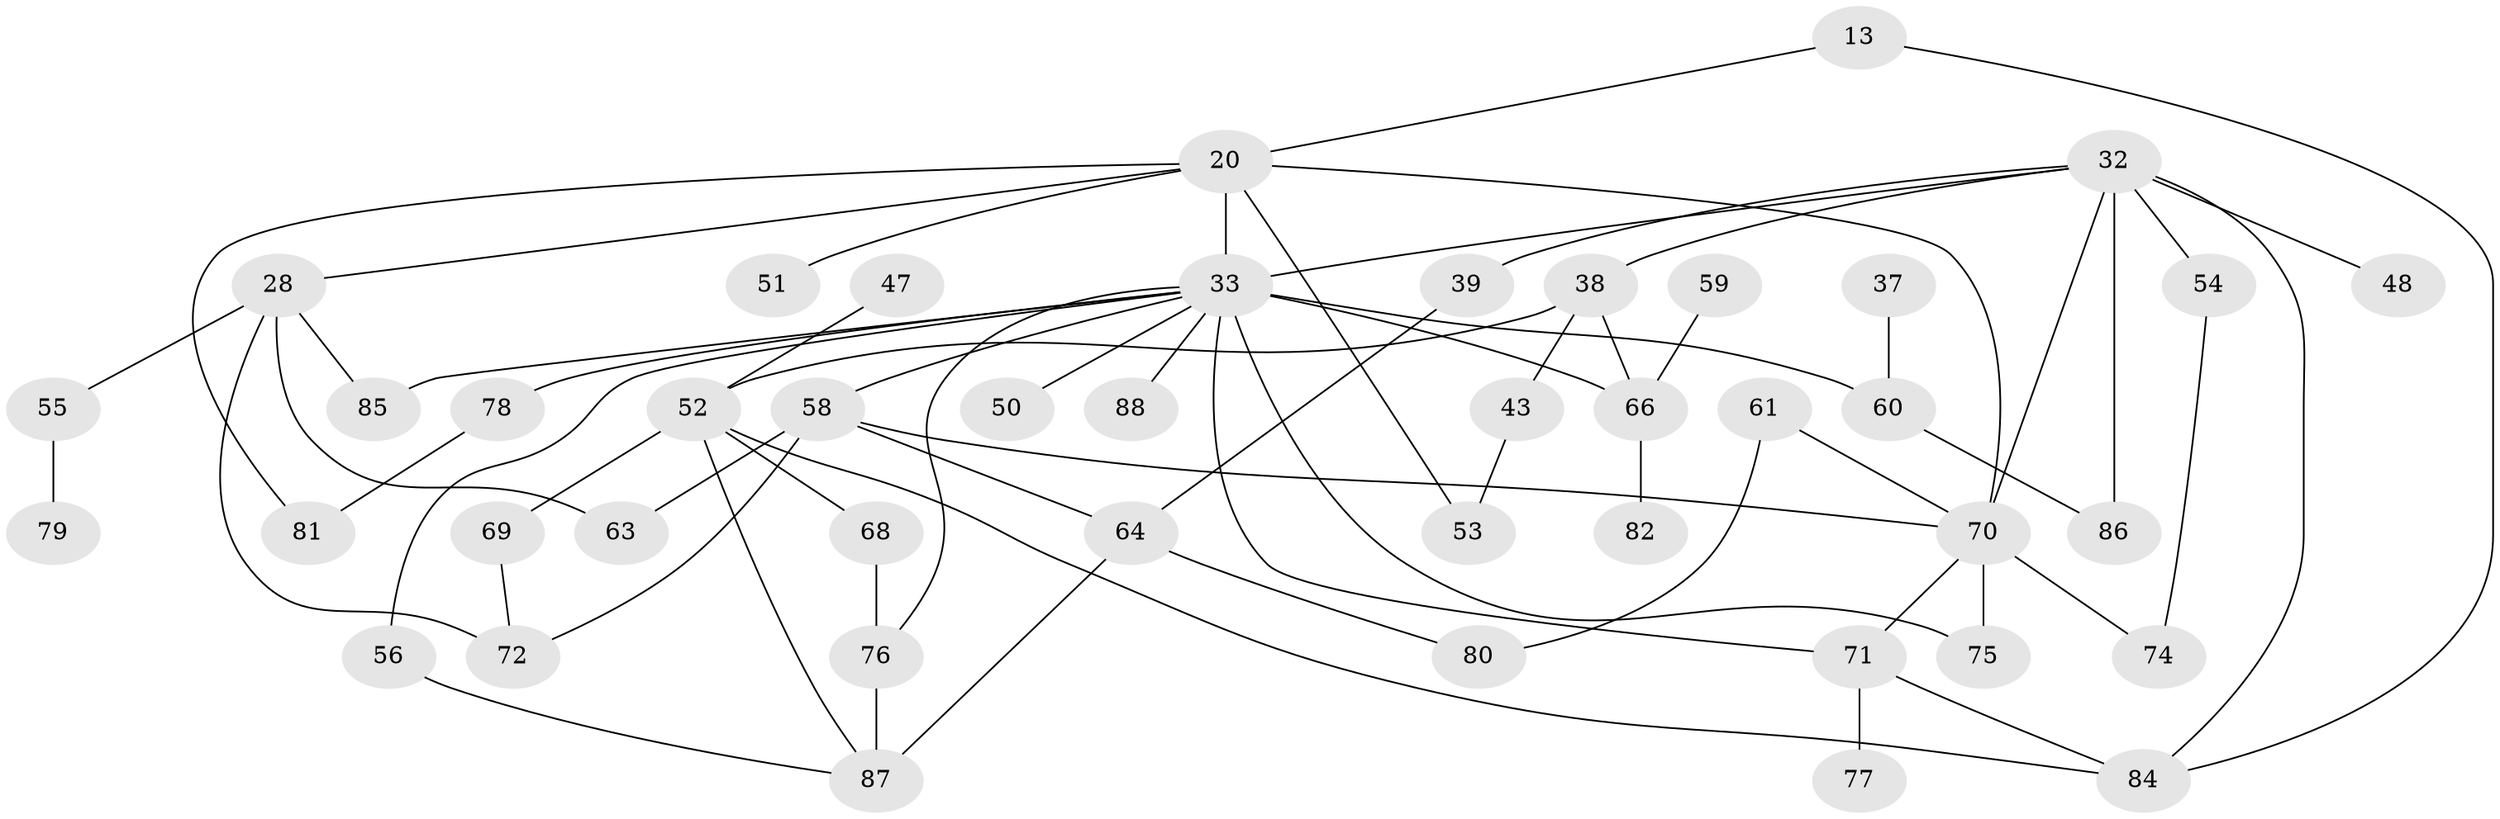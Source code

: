 // original degree distribution, {4: 0.10227272727272728, 7: 0.022727272727272728, 6: 0.022727272727272728, 3: 0.22727272727272727, 5: 0.056818181818181816, 9: 0.022727272727272728, 2: 0.375, 1: 0.17045454545454544}
// Generated by graph-tools (version 1.1) at 2025/42/03/09/25 04:42:46]
// undirected, 44 vertices, 65 edges
graph export_dot {
graph [start="1"]
  node [color=gray90,style=filled];
  13;
  20 [super="+7"];
  28;
  32 [super="+11+24"];
  33 [super="+2+5"];
  37;
  38 [super="+12+34"];
  39;
  43;
  47;
  48;
  50 [super="+19"];
  51;
  52 [super="+41"];
  53;
  54;
  55;
  56;
  58 [super="+26+45"];
  59;
  60 [super="+21"];
  61;
  63;
  64;
  66 [super="+29"];
  68;
  69;
  70 [super="+22+23+40+27+46+44"];
  71 [super="+16+49"];
  72 [super="+30"];
  74;
  75 [super="+9"];
  76 [super="+65"];
  77;
  78;
  79;
  80;
  81 [super="+18"];
  82;
  84 [super="+83"];
  85;
  86 [super="+62"];
  87 [super="+57"];
  88;
  13 -- 20;
  13 -- 84;
  20 -- 51;
  20 -- 28 [weight=2];
  20 -- 70 [weight=2];
  20 -- 53;
  20 -- 33 [weight=2];
  20 -- 81;
  28 -- 55;
  28 -- 63;
  28 -- 85;
  28 -- 72 [weight=2];
  32 -- 54;
  32 -- 86 [weight=2];
  32 -- 33 [weight=2];
  32 -- 39;
  32 -- 48;
  32 -- 84 [weight=2];
  32 -- 38;
  32 -- 70;
  33 -- 56;
  33 -- 88;
  33 -- 78;
  33 -- 85;
  33 -- 60 [weight=2];
  33 -- 71 [weight=2];
  33 -- 58;
  33 -- 66;
  33 -- 75;
  33 -- 76;
  33 -- 50;
  37 -- 60;
  38 -- 43;
  38 -- 52 [weight=3];
  38 -- 66;
  39 -- 64;
  43 -- 53;
  47 -- 52;
  52 -- 68 [weight=2];
  52 -- 69;
  52 -- 87;
  52 -- 84;
  54 -- 74;
  55 -- 79;
  56 -- 87;
  58 -- 64;
  58 -- 72;
  58 -- 70;
  58 -- 63;
  59 -- 66;
  60 -- 86;
  61 -- 80;
  61 -- 70;
  64 -- 87 [weight=2];
  64 -- 80;
  66 -- 82;
  68 -- 76;
  69 -- 72;
  70 -- 75;
  70 -- 71;
  70 -- 74;
  71 -- 77;
  71 -- 84 [weight=2];
  76 -- 87;
  78 -- 81;
}
